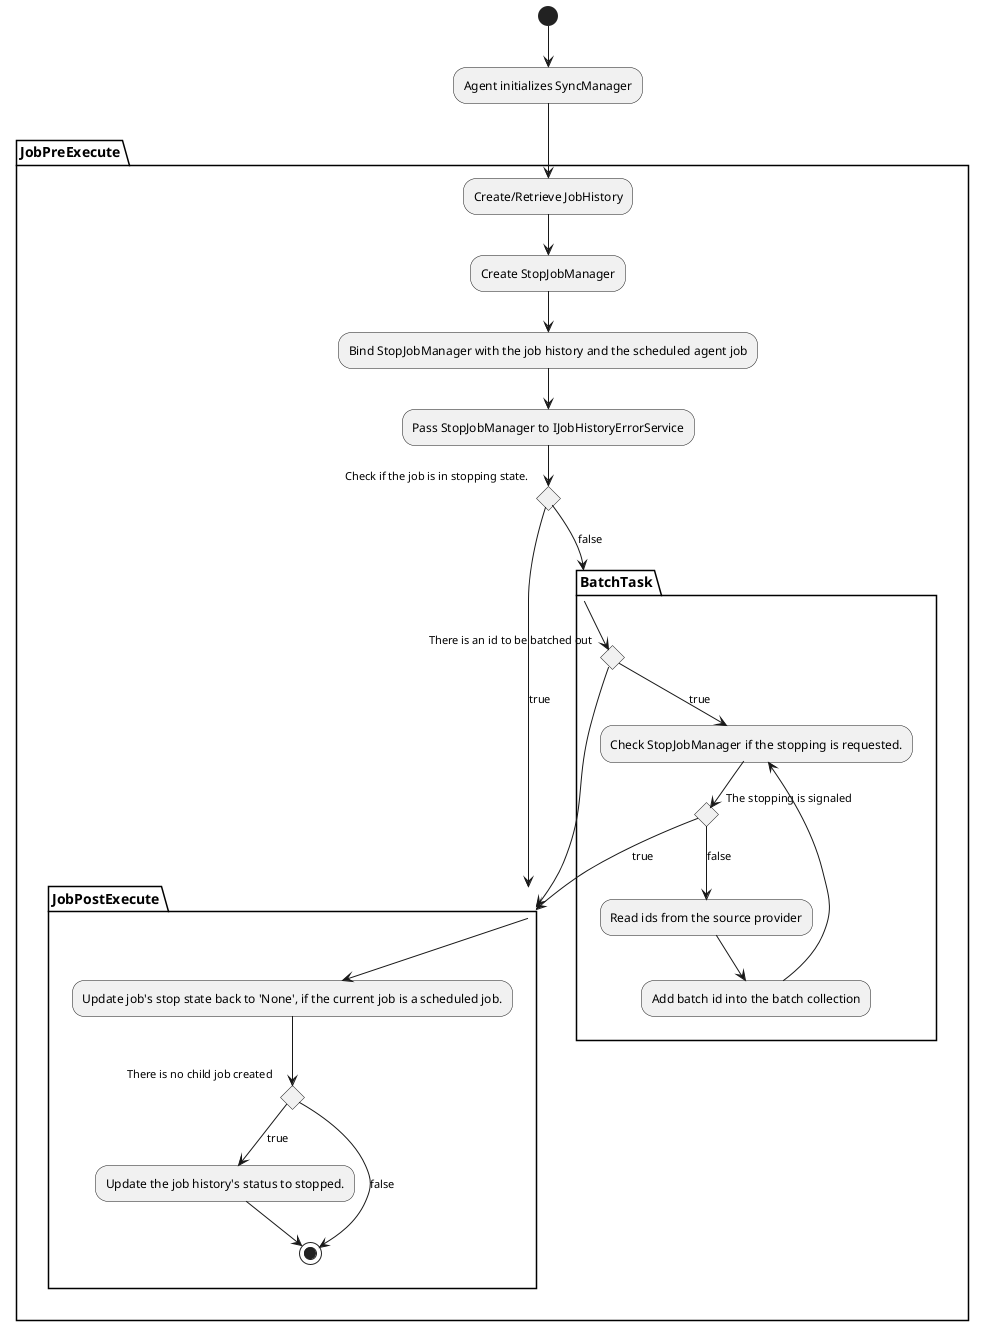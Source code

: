 	 @startuml
skinparam activity {
 BackgroundColor<< Error >> #ff6666
}

(*) --> "Agent initializes SyncManager"
partition JobPreExecute {
 --> "Create/Retrieve JobHistory"
 --> "Create StopJobManager"
 --> "Bind StopJobManager with the job history and the scheduled agent job"
 --> "Pass StopJobManager to IJobHistoryErrorService"
 if "Check if the job is in stopping state." then
	--> [true] JobPostExecute 
 else
   --> [false] BatchTask 
 endif
}

partition BatchTask {
if "There is an id to be batched out"  then
	--> [true] "Check StopJobManager if the stopping is requested."
	if "The stopping is signaled" then
		--> [true] JobPostExecute
	else
		--> [false] "Read ids from the source provider"
		--> "Add batch id into the batch collection"
        --> "Check StopJobManager if the stopping is requested."
	end if
else 
  --> JobPostExecute
endif
}

partition JobPostExecute {
--> "Update job's stop state back to 'None', if the current job is a scheduled job."
if "There is no child job created" then
	--> [true] "Update the job history's status to stopped."
	--> (*)
else 
	--> [false] (*)
endif
}
 
@enduml